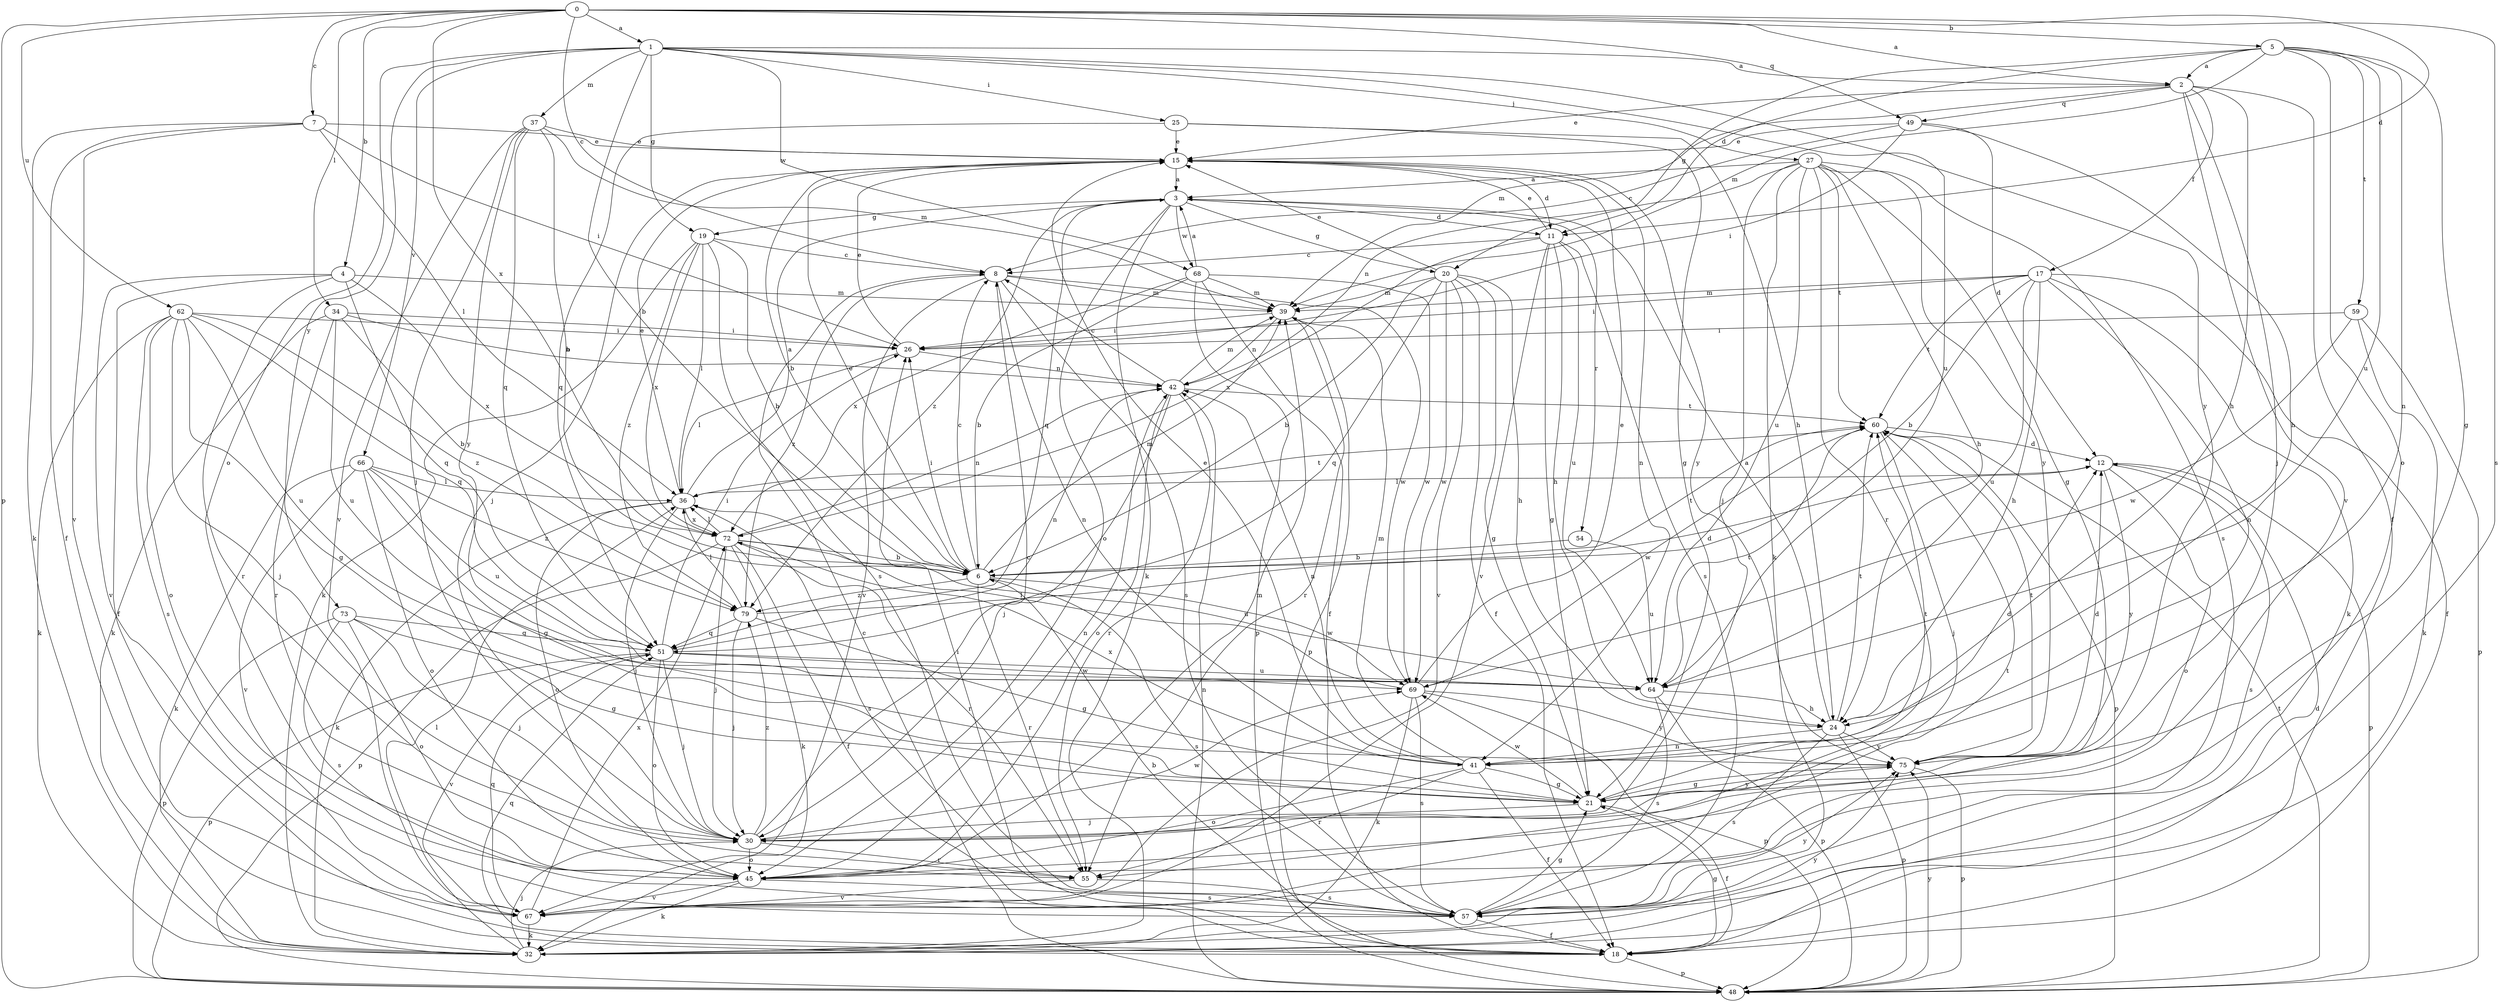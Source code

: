 strict digraph  {
0;
1;
2;
3;
4;
5;
6;
7;
8;
11;
12;
15;
17;
18;
19;
20;
21;
24;
25;
26;
27;
30;
32;
34;
36;
37;
39;
41;
42;
45;
48;
49;
51;
54;
55;
57;
59;
60;
62;
64;
66;
67;
68;
69;
72;
73;
75;
79;
0 -> 1  [label=a];
0 -> 2  [label=a];
0 -> 4  [label=b];
0 -> 5  [label=b];
0 -> 7  [label=c];
0 -> 8  [label=c];
0 -> 11  [label=d];
0 -> 34  [label=l];
0 -> 48  [label=p];
0 -> 49  [label=q];
0 -> 57  [label=s];
0 -> 62  [label=u];
0 -> 72  [label=x];
1 -> 2  [label=a];
1 -> 6  [label=b];
1 -> 19  [label=g];
1 -> 25  [label=i];
1 -> 27  [label=j];
1 -> 37  [label=m];
1 -> 45  [label=o];
1 -> 64  [label=u];
1 -> 66  [label=v];
1 -> 68  [label=w];
1 -> 73  [label=y];
1 -> 75  [label=y];
2 -> 15  [label=e];
2 -> 17  [label=f];
2 -> 18  [label=f];
2 -> 24  [label=h];
2 -> 30  [label=j];
2 -> 39  [label=m];
2 -> 49  [label=q];
2 -> 67  [label=v];
3 -> 11  [label=d];
3 -> 19  [label=g];
3 -> 20  [label=g];
3 -> 32  [label=k];
3 -> 45  [label=o];
3 -> 51  [label=q];
3 -> 54  [label=r];
3 -> 68  [label=w];
3 -> 79  [label=z];
4 -> 18  [label=f];
4 -> 39  [label=m];
4 -> 51  [label=q];
4 -> 55  [label=r];
4 -> 67  [label=v];
4 -> 72  [label=x];
5 -> 2  [label=a];
5 -> 11  [label=d];
5 -> 20  [label=g];
5 -> 21  [label=g];
5 -> 39  [label=m];
5 -> 41  [label=n];
5 -> 45  [label=o];
5 -> 59  [label=t];
5 -> 64  [label=u];
6 -> 8  [label=c];
6 -> 15  [label=e];
6 -> 26  [label=i];
6 -> 39  [label=m];
6 -> 55  [label=r];
6 -> 57  [label=s];
6 -> 60  [label=t];
6 -> 69  [label=w];
6 -> 79  [label=z];
7 -> 15  [label=e];
7 -> 18  [label=f];
7 -> 26  [label=i];
7 -> 32  [label=k];
7 -> 36  [label=l];
7 -> 67  [label=v];
8 -> 39  [label=m];
8 -> 41  [label=n];
8 -> 57  [label=s];
8 -> 67  [label=v];
8 -> 69  [label=w];
8 -> 79  [label=z];
11 -> 8  [label=c];
11 -> 15  [label=e];
11 -> 21  [label=g];
11 -> 24  [label=h];
11 -> 57  [label=s];
11 -> 64  [label=u];
11 -> 67  [label=v];
11 -> 72  [label=x];
12 -> 36  [label=l];
12 -> 45  [label=o];
12 -> 48  [label=p];
12 -> 57  [label=s];
12 -> 75  [label=y];
15 -> 3  [label=a];
15 -> 6  [label=b];
15 -> 11  [label=d];
15 -> 30  [label=j];
15 -> 41  [label=n];
15 -> 75  [label=y];
17 -> 6  [label=b];
17 -> 18  [label=f];
17 -> 24  [label=h];
17 -> 26  [label=i];
17 -> 32  [label=k];
17 -> 39  [label=m];
17 -> 41  [label=n];
17 -> 60  [label=t];
17 -> 64  [label=u];
18 -> 6  [label=b];
18 -> 12  [label=d];
18 -> 21  [label=g];
18 -> 26  [label=i];
18 -> 48  [label=p];
18 -> 51  [label=q];
19 -> 6  [label=b];
19 -> 8  [label=c];
19 -> 32  [label=k];
19 -> 36  [label=l];
19 -> 57  [label=s];
19 -> 72  [label=x];
19 -> 79  [label=z];
20 -> 6  [label=b];
20 -> 15  [label=e];
20 -> 18  [label=f];
20 -> 21  [label=g];
20 -> 24  [label=h];
20 -> 39  [label=m];
20 -> 51  [label=q];
20 -> 67  [label=v];
20 -> 69  [label=w];
21 -> 18  [label=f];
21 -> 30  [label=j];
21 -> 60  [label=t];
21 -> 69  [label=w];
21 -> 75  [label=y];
24 -> 3  [label=a];
24 -> 41  [label=n];
24 -> 48  [label=p];
24 -> 57  [label=s];
24 -> 60  [label=t];
24 -> 75  [label=y];
25 -> 15  [label=e];
25 -> 21  [label=g];
25 -> 24  [label=h];
25 -> 51  [label=q];
26 -> 15  [label=e];
26 -> 36  [label=l];
26 -> 42  [label=n];
27 -> 3  [label=a];
27 -> 21  [label=g];
27 -> 24  [label=h];
27 -> 30  [label=j];
27 -> 32  [label=k];
27 -> 42  [label=n];
27 -> 55  [label=r];
27 -> 57  [label=s];
27 -> 60  [label=t];
27 -> 64  [label=u];
27 -> 75  [label=y];
30 -> 8  [label=c];
30 -> 45  [label=o];
30 -> 55  [label=r];
30 -> 69  [label=w];
30 -> 79  [label=z];
32 -> 30  [label=j];
32 -> 36  [label=l];
32 -> 75  [label=y];
34 -> 6  [label=b];
34 -> 26  [label=i];
34 -> 32  [label=k];
34 -> 42  [label=n];
34 -> 55  [label=r];
34 -> 64  [label=u];
36 -> 3  [label=a];
36 -> 15  [label=e];
36 -> 30  [label=j];
36 -> 32  [label=k];
36 -> 45  [label=o];
36 -> 57  [label=s];
36 -> 60  [label=t];
36 -> 72  [label=x];
37 -> 6  [label=b];
37 -> 15  [label=e];
37 -> 30  [label=j];
37 -> 39  [label=m];
37 -> 51  [label=q];
37 -> 67  [label=v];
37 -> 75  [label=y];
39 -> 26  [label=i];
39 -> 42  [label=n];
39 -> 48  [label=p];
39 -> 55  [label=r];
41 -> 12  [label=d];
41 -> 15  [label=e];
41 -> 18  [label=f];
41 -> 21  [label=g];
41 -> 39  [label=m];
41 -> 42  [label=n];
41 -> 45  [label=o];
41 -> 55  [label=r];
41 -> 72  [label=x];
42 -> 8  [label=c];
42 -> 30  [label=j];
42 -> 39  [label=m];
42 -> 45  [label=o];
42 -> 55  [label=r];
42 -> 60  [label=t];
45 -> 32  [label=k];
45 -> 39  [label=m];
45 -> 42  [label=n];
45 -> 57  [label=s];
45 -> 67  [label=v];
48 -> 8  [label=c];
48 -> 42  [label=n];
48 -> 60  [label=t];
48 -> 75  [label=y];
49 -> 8  [label=c];
49 -> 12  [label=d];
49 -> 15  [label=e];
49 -> 24  [label=h];
49 -> 26  [label=i];
51 -> 26  [label=i];
51 -> 30  [label=j];
51 -> 42  [label=n];
51 -> 45  [label=o];
51 -> 48  [label=p];
51 -> 64  [label=u];
51 -> 67  [label=v];
51 -> 69  [label=w];
54 -> 6  [label=b];
54 -> 64  [label=u];
55 -> 57  [label=s];
55 -> 67  [label=v];
57 -> 18  [label=f];
57 -> 21  [label=g];
57 -> 75  [label=y];
59 -> 26  [label=i];
59 -> 32  [label=k];
59 -> 48  [label=p];
59 -> 69  [label=w];
60 -> 12  [label=d];
60 -> 30  [label=j];
60 -> 48  [label=p];
60 -> 69  [label=w];
62 -> 21  [label=g];
62 -> 26  [label=i];
62 -> 30  [label=j];
62 -> 32  [label=k];
62 -> 45  [label=o];
62 -> 51  [label=q];
62 -> 57  [label=s];
62 -> 64  [label=u];
62 -> 79  [label=z];
64 -> 24  [label=h];
64 -> 48  [label=p];
64 -> 57  [label=s];
64 -> 60  [label=t];
66 -> 21  [label=g];
66 -> 32  [label=k];
66 -> 36  [label=l];
66 -> 45  [label=o];
66 -> 64  [label=u];
66 -> 67  [label=v];
66 -> 79  [label=z];
67 -> 32  [label=k];
67 -> 51  [label=q];
67 -> 60  [label=t];
67 -> 72  [label=x];
68 -> 3  [label=a];
68 -> 6  [label=b];
68 -> 18  [label=f];
68 -> 39  [label=m];
68 -> 48  [label=p];
68 -> 69  [label=w];
68 -> 72  [label=x];
69 -> 15  [label=e];
69 -> 32  [label=k];
69 -> 36  [label=l];
69 -> 48  [label=p];
69 -> 57  [label=s];
69 -> 75  [label=y];
72 -> 6  [label=b];
72 -> 18  [label=f];
72 -> 30  [label=j];
72 -> 32  [label=k];
72 -> 36  [label=l];
72 -> 42  [label=n];
72 -> 48  [label=p];
72 -> 55  [label=r];
72 -> 64  [label=u];
73 -> 21  [label=g];
73 -> 30  [label=j];
73 -> 45  [label=o];
73 -> 48  [label=p];
73 -> 51  [label=q];
73 -> 57  [label=s];
75 -> 12  [label=d];
75 -> 21  [label=g];
75 -> 48  [label=p];
75 -> 60  [label=t];
79 -> 12  [label=d];
79 -> 21  [label=g];
79 -> 30  [label=j];
79 -> 36  [label=l];
79 -> 51  [label=q];
}
